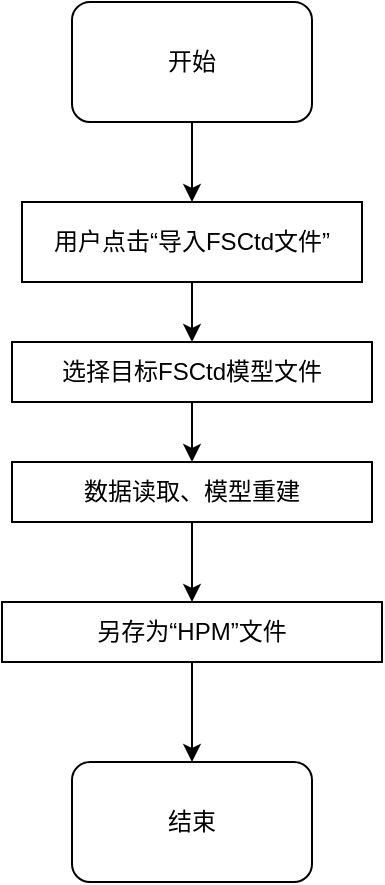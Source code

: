<mxfile version="21.1.8" type="github">
  <diagram name="第 1 页" id="YOORIyZYhkJus8q4-mJh">
    <mxGraphModel dx="1348" dy="571" grid="1" gridSize="10" guides="1" tooltips="1" connect="1" arrows="1" fold="1" page="1" pageScale="1" pageWidth="827" pageHeight="1169" math="0" shadow="0">
      <root>
        <mxCell id="0" />
        <mxCell id="1" parent="0" />
        <mxCell id="5-6-TgPeuKeOGbFLSTB_-6" style="edgeStyle=orthogonalEdgeStyle;rounded=0;orthogonalLoop=1;jettySize=auto;html=1;exitX=0.5;exitY=1;exitDx=0;exitDy=0;" edge="1" parent="1" source="5-6-TgPeuKeOGbFLSTB_-1" target="5-6-TgPeuKeOGbFLSTB_-2">
          <mxGeometry relative="1" as="geometry" />
        </mxCell>
        <mxCell id="5-6-TgPeuKeOGbFLSTB_-1" value="开始" style="rounded=1;whiteSpace=wrap;html=1;" vertex="1" parent="1">
          <mxGeometry y="100" width="120" height="60" as="geometry" />
        </mxCell>
        <mxCell id="5-6-TgPeuKeOGbFLSTB_-7" style="edgeStyle=orthogonalEdgeStyle;rounded=0;orthogonalLoop=1;jettySize=auto;html=1;exitX=0.5;exitY=1;exitDx=0;exitDy=0;" edge="1" parent="1" source="5-6-TgPeuKeOGbFLSTB_-2" target="5-6-TgPeuKeOGbFLSTB_-3">
          <mxGeometry relative="1" as="geometry" />
        </mxCell>
        <mxCell id="5-6-TgPeuKeOGbFLSTB_-2" value="用户点击“导入FSCtd文件”" style="rounded=0;whiteSpace=wrap;html=1;" vertex="1" parent="1">
          <mxGeometry x="-25" y="200" width="170" height="40" as="geometry" />
        </mxCell>
        <mxCell id="5-6-TgPeuKeOGbFLSTB_-8" style="edgeStyle=orthogonalEdgeStyle;rounded=0;orthogonalLoop=1;jettySize=auto;html=1;exitX=0.5;exitY=1;exitDx=0;exitDy=0;" edge="1" parent="1" source="5-6-TgPeuKeOGbFLSTB_-3" target="5-6-TgPeuKeOGbFLSTB_-4">
          <mxGeometry relative="1" as="geometry" />
        </mxCell>
        <mxCell id="5-6-TgPeuKeOGbFLSTB_-3" value="选择目标FSCtd模型文件" style="rounded=0;whiteSpace=wrap;html=1;" vertex="1" parent="1">
          <mxGeometry x="-30" y="270" width="180" height="30" as="geometry" />
        </mxCell>
        <mxCell id="5-6-TgPeuKeOGbFLSTB_-9" style="edgeStyle=orthogonalEdgeStyle;rounded=0;orthogonalLoop=1;jettySize=auto;html=1;entryX=0.5;entryY=0;entryDx=0;entryDy=0;" edge="1" parent="1" source="5-6-TgPeuKeOGbFLSTB_-4" target="5-6-TgPeuKeOGbFLSTB_-5">
          <mxGeometry relative="1" as="geometry" />
        </mxCell>
        <mxCell id="5-6-TgPeuKeOGbFLSTB_-4" value="数据读取、模型重建" style="rounded=0;whiteSpace=wrap;html=1;" vertex="1" parent="1">
          <mxGeometry x="-30" y="330" width="180" height="30" as="geometry" />
        </mxCell>
        <mxCell id="5-6-TgPeuKeOGbFLSTB_-11" style="edgeStyle=orthogonalEdgeStyle;rounded=0;orthogonalLoop=1;jettySize=auto;html=1;entryX=0.5;entryY=0;entryDx=0;entryDy=0;" edge="1" parent="1" source="5-6-TgPeuKeOGbFLSTB_-5" target="5-6-TgPeuKeOGbFLSTB_-10">
          <mxGeometry relative="1" as="geometry" />
        </mxCell>
        <mxCell id="5-6-TgPeuKeOGbFLSTB_-5" value="另存为“HPM”文件" style="rounded=0;whiteSpace=wrap;html=1;" vertex="1" parent="1">
          <mxGeometry x="-35" y="400" width="190" height="30" as="geometry" />
        </mxCell>
        <mxCell id="5-6-TgPeuKeOGbFLSTB_-10" value="结束" style="rounded=1;whiteSpace=wrap;html=1;" vertex="1" parent="1">
          <mxGeometry y="480" width="120" height="60" as="geometry" />
        </mxCell>
      </root>
    </mxGraphModel>
  </diagram>
</mxfile>
